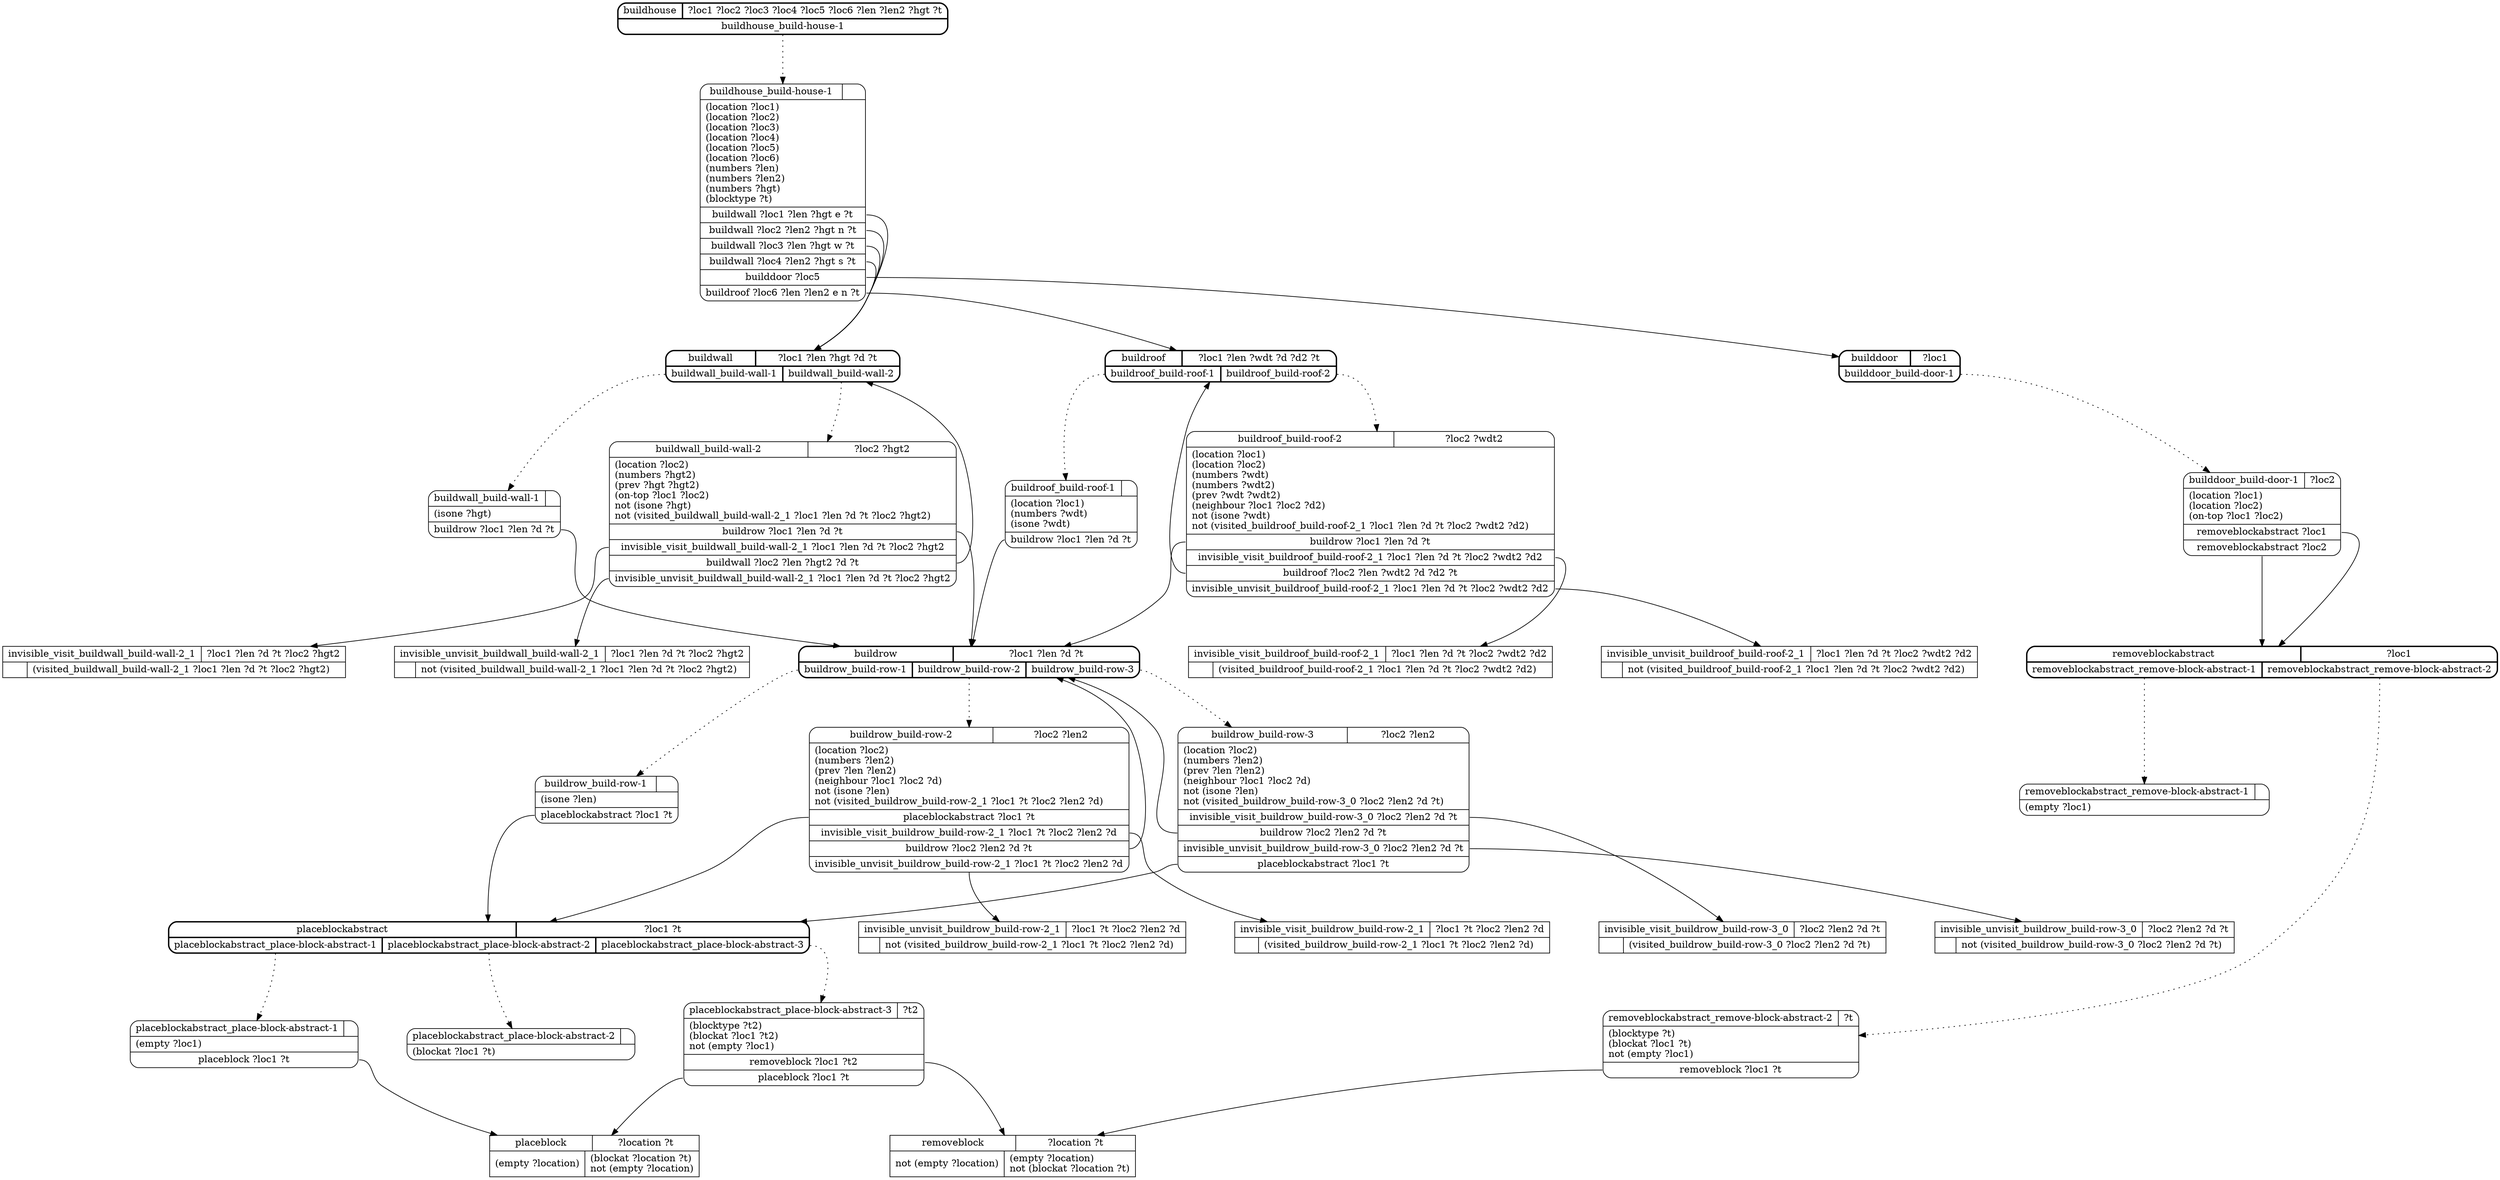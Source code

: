 // Generated by Hype
digraph "minecraft" {
  nodesep=1
  ranksep=1
  // Operators
  node [shape=record]
  "placeblock" [
    label="{{\N|?location ?t}|{(empty ?location)\l|(blockat ?location ?t)\lnot (empty ?location)\l}}"
  ]
  "removeblock" [
    label="{{\N|?location ?t}|{not (empty ?location)\l|(empty ?location)\lnot (blockat ?location ?t)\l}}"
  ]
  "invisible_visit_buildrow_build-row-2_1" [
    label="{{\N|?loc1 ?t ?loc2 ?len2 ?d}|{|(visited_buildrow_build-row-2_1 ?loc1 ?t ?loc2 ?len2 ?d)\l}}"
  ]
  "invisible_unvisit_buildrow_build-row-2_1" [
    label="{{\N|?loc1 ?t ?loc2 ?len2 ?d}|{|not (visited_buildrow_build-row-2_1 ?loc1 ?t ?loc2 ?len2 ?d)\l}}"
  ]
  "invisible_visit_buildrow_build-row-3_0" [
    label="{{\N|?loc2 ?len2 ?d ?t}|{|(visited_buildrow_build-row-3_0 ?loc2 ?len2 ?d ?t)\l}}"
  ]
  "invisible_unvisit_buildrow_build-row-3_0" [
    label="{{\N|?loc2 ?len2 ?d ?t}|{|not (visited_buildrow_build-row-3_0 ?loc2 ?len2 ?d ?t)\l}}"
  ]
  "invisible_visit_buildwall_build-wall-2_1" [
    label="{{\N|?loc1 ?len ?d ?t ?loc2 ?hgt2}|{|(visited_buildwall_build-wall-2_1 ?loc1 ?len ?d ?t ?loc2 ?hgt2)\l}}"
  ]
  "invisible_unvisit_buildwall_build-wall-2_1" [
    label="{{\N|?loc1 ?len ?d ?t ?loc2 ?hgt2}|{|not (visited_buildwall_build-wall-2_1 ?loc1 ?len ?d ?t ?loc2 ?hgt2)\l}}"
  ]
  "invisible_visit_buildroof_build-roof-2_1" [
    label="{{\N|?loc1 ?len ?d ?t ?loc2 ?wdt2 ?d2}|{|(visited_buildroof_build-roof-2_1 ?loc1 ?len ?d ?t ?loc2 ?wdt2 ?d2)\l}}"
  ]
  "invisible_unvisit_buildroof_build-roof-2_1" [
    label="{{\N|?loc1 ?len ?d ?t ?loc2 ?wdt2 ?d2}|{|not (visited_buildroof_build-roof-2_1 ?loc1 ?len ?d ?t ?loc2 ?wdt2 ?d2)\l}}"
  ]
  // Methods
  node [shape=Mrecord]
  "buildhouse" [
    style=bold
    label="{{\N|?loc1 ?loc2 ?loc3 ?loc4 ?loc5 ?loc6 ?len ?len2 ?hgt ?t}|{<0>buildhouse_build-house-1}}"
  ]
  "buildhouse_build-house-1" [
    label="{{\N|}|(location ?loc1)\l(location ?loc2)\l(location ?loc3)\l(location ?loc4)\l(location ?loc5)\l(location ?loc6)\l(numbers ?len)\l(numbers ?len2)\l(numbers ?hgt)\l(blocktype ?t)\l|<0>buildwall ?loc1 ?len ?hgt e ?t|<1>buildwall ?loc2 ?len2 ?hgt n ?t|<2>buildwall ?loc3 ?len ?hgt w ?t|<3>buildwall ?loc4 ?len2 ?hgt s ?t|<4>builddoor ?loc5|<5>buildroof ?loc6 ?len ?len2 e n ?t}"
  ]
  "buildhouse":0 -> "buildhouse_build-house-1" [style=dotted]
  "buildhouse_build-house-1":0 -> "buildwall"
  "buildhouse_build-house-1":1 -> "buildwall"
  "buildhouse_build-house-1":2 -> "buildwall"
  "buildhouse_build-house-1":3 -> "buildwall"
  "buildhouse_build-house-1":4 -> "builddoor"
  "buildhouse_build-house-1":5 -> "buildroof"
  "buildwall" [
    style=bold
    label="{{\N|?loc1 ?len ?hgt ?d ?t}|{<0>buildwall_build-wall-1|<1>buildwall_build-wall-2}}"
  ]
  "buildwall_build-wall-1" [
    label="{{\N|}|(isone ?hgt)\l|<0>buildrow ?loc1 ?len ?d ?t}"
  ]
  "buildwall":0 -> "buildwall_build-wall-1" [style=dotted]
  "buildwall_build-wall-1":0 -> "buildrow"
  "buildwall_build-wall-2" [
    label="{{\N|?loc2 ?hgt2}|(location ?loc2)\l(numbers ?hgt2)\l(prev ?hgt ?hgt2)\l(on-top ?loc1 ?loc2)\lnot (isone ?hgt)\lnot (visited_buildwall_build-wall-2_1 ?loc1 ?len ?d ?t ?loc2 ?hgt2)\l|<0>buildrow ?loc1 ?len ?d ?t|<1>invisible_visit_buildwall_build-wall-2_1 ?loc1 ?len ?d ?t ?loc2 ?hgt2|<2>buildwall ?loc2 ?len ?hgt2 ?d ?t|<3>invisible_unvisit_buildwall_build-wall-2_1 ?loc1 ?len ?d ?t ?loc2 ?hgt2}"
  ]
  "buildwall":1 -> "buildwall_build-wall-2" [style=dotted]
  "buildwall_build-wall-2":0 -> "buildrow"
  "buildwall_build-wall-2":1 -> "invisible_visit_buildwall_build-wall-2_1"
  "buildwall_build-wall-2":2 -> "buildwall"
  "buildwall_build-wall-2":3 -> "invisible_unvisit_buildwall_build-wall-2_1"
  "buildroof" [
    style=bold
    label="{{\N|?loc1 ?len ?wdt ?d ?d2 ?t}|{<0>buildroof_build-roof-1|<1>buildroof_build-roof-2}}"
  ]
  "buildroof_build-roof-1" [
    label="{{\N|}|(location ?loc1)\l(numbers ?wdt)\l(isone ?wdt)\l|<0>buildrow ?loc1 ?len ?d ?t}"
  ]
  "buildroof":0 -> "buildroof_build-roof-1" [style=dotted]
  "buildroof_build-roof-1":0 -> "buildrow"
  "buildroof_build-roof-2" [
    label="{{\N|?loc2 ?wdt2}|(location ?loc1)\l(location ?loc2)\l(numbers ?wdt)\l(numbers ?wdt2)\l(prev ?wdt ?wdt2)\l(neighbour ?loc1 ?loc2 ?d2)\lnot (isone ?wdt)\lnot (visited_buildroof_build-roof-2_1 ?loc1 ?len ?d ?t ?loc2 ?wdt2 ?d2)\l|<0>buildrow ?loc1 ?len ?d ?t|<1>invisible_visit_buildroof_build-roof-2_1 ?loc1 ?len ?d ?t ?loc2 ?wdt2 ?d2|<2>buildroof ?loc2 ?len ?wdt2 ?d ?d2 ?t|<3>invisible_unvisit_buildroof_build-roof-2_1 ?loc1 ?len ?d ?t ?loc2 ?wdt2 ?d2}"
  ]
  "buildroof":1 -> "buildroof_build-roof-2" [style=dotted]
  "buildroof_build-roof-2":0 -> "buildrow"
  "buildroof_build-roof-2":1 -> "invisible_visit_buildroof_build-roof-2_1"
  "buildroof_build-roof-2":2 -> "buildroof"
  "buildroof_build-roof-2":3 -> "invisible_unvisit_buildroof_build-roof-2_1"
  "builddoor" [
    style=bold
    label="{{\N|?loc1}|{<0>builddoor_build-door-1}}"
  ]
  "builddoor_build-door-1" [
    label="{{\N|?loc2}|(location ?loc1)\l(location ?loc2)\l(on-top ?loc1 ?loc2)\l|<0>removeblockabstract ?loc1|<1>removeblockabstract ?loc2}"
  ]
  "builddoor":0 -> "builddoor_build-door-1" [style=dotted]
  "builddoor_build-door-1":0 -> "removeblockabstract"
  "builddoor_build-door-1":1 -> "removeblockabstract"
  "buildrow" [
    style=bold
    label="{{\N|?loc1 ?len ?d ?t}|{<0>buildrow_build-row-1|<1>buildrow_build-row-2|<2>buildrow_build-row-3}}"
  ]
  "buildrow_build-row-1" [
    label="{{\N|}|(isone ?len)\l|<0>placeblockabstract ?loc1 ?t}"
  ]
  "buildrow":0 -> "buildrow_build-row-1" [style=dotted]
  "buildrow_build-row-1":0 -> "placeblockabstract"
  "buildrow_build-row-2" [
    label="{{\N|?loc2 ?len2}|(location ?loc2)\l(numbers ?len2)\l(prev ?len ?len2)\l(neighbour ?loc1 ?loc2 ?d)\lnot (isone ?len)\lnot (visited_buildrow_build-row-2_1 ?loc1 ?t ?loc2 ?len2 ?d)\l|<0>placeblockabstract ?loc1 ?t|<1>invisible_visit_buildrow_build-row-2_1 ?loc1 ?t ?loc2 ?len2 ?d|<2>buildrow ?loc2 ?len2 ?d ?t|<3>invisible_unvisit_buildrow_build-row-2_1 ?loc1 ?t ?loc2 ?len2 ?d}"
  ]
  "buildrow":1 -> "buildrow_build-row-2" [style=dotted]
  "buildrow_build-row-2":0 -> "placeblockabstract"
  "buildrow_build-row-2":1 -> "invisible_visit_buildrow_build-row-2_1"
  "buildrow_build-row-2":2 -> "buildrow"
  "buildrow_build-row-2":3 -> "invisible_unvisit_buildrow_build-row-2_1"
  "buildrow_build-row-3" [
    label="{{\N|?loc2 ?len2}|(location ?loc2)\l(numbers ?len2)\l(prev ?len ?len2)\l(neighbour ?loc1 ?loc2 ?d)\lnot (isone ?len)\lnot (visited_buildrow_build-row-3_0 ?loc2 ?len2 ?d ?t)\l|<0>invisible_visit_buildrow_build-row-3_0 ?loc2 ?len2 ?d ?t|<1>buildrow ?loc2 ?len2 ?d ?t|<2>invisible_unvisit_buildrow_build-row-3_0 ?loc2 ?len2 ?d ?t|<3>placeblockabstract ?loc1 ?t}"
  ]
  "buildrow":2 -> "buildrow_build-row-3" [style=dotted]
  "buildrow_build-row-3":0 -> "invisible_visit_buildrow_build-row-3_0"
  "buildrow_build-row-3":1 -> "buildrow"
  "buildrow_build-row-3":2 -> "invisible_unvisit_buildrow_build-row-3_0"
  "buildrow_build-row-3":3 -> "placeblockabstract"
  "placeblockabstract" [
    style=bold
    label="{{\N|?loc1 ?t}|{<0>placeblockabstract_place-block-abstract-1|<1>placeblockabstract_place-block-abstract-2|<2>placeblockabstract_place-block-abstract-3}}"
  ]
  "placeblockabstract_place-block-abstract-1" [
    label="{{\N|}|(empty ?loc1)\l|<0>placeblock ?loc1 ?t}"
  ]
  "placeblockabstract":0 -> "placeblockabstract_place-block-abstract-1" [style=dotted]
  "placeblockabstract_place-block-abstract-1":0 -> "placeblock"
  "placeblockabstract_place-block-abstract-2" [
    label="{{\N|}|(blockat ?loc1 ?t)\l}"
  ]
  "placeblockabstract":1 -> "placeblockabstract_place-block-abstract-2" [style=dotted]
  "placeblockabstract_place-block-abstract-3" [
    label="{{\N|?t2}|(blocktype ?t2)\l(blockat ?loc1 ?t2)\lnot (empty ?loc1)\l|<0>removeblock ?loc1 ?t2|<1>placeblock ?loc1 ?t}"
  ]
  "placeblockabstract":2 -> "placeblockabstract_place-block-abstract-3" [style=dotted]
  "placeblockabstract_place-block-abstract-3":0 -> "removeblock"
  "placeblockabstract_place-block-abstract-3":1 -> "placeblock"
  "removeblockabstract" [
    style=bold
    label="{{\N|?loc1}|{<0>removeblockabstract_remove-block-abstract-1|<1>removeblockabstract_remove-block-abstract-2}}"
  ]
  "removeblockabstract_remove-block-abstract-1" [
    label="{{\N|}|(empty ?loc1)\l}"
  ]
  "removeblockabstract":0 -> "removeblockabstract_remove-block-abstract-1" [style=dotted]
  "removeblockabstract_remove-block-abstract-2" [
    label="{{\N|?t}|(blocktype ?t)\l(blockat ?loc1 ?t)\lnot (empty ?loc1)\l|<0>removeblock ?loc1 ?t}"
  ]
  "removeblockabstract":1 -> "removeblockabstract_remove-block-abstract-2" [style=dotted]
  "removeblockabstract_remove-block-abstract-2":0 -> "removeblock"
}